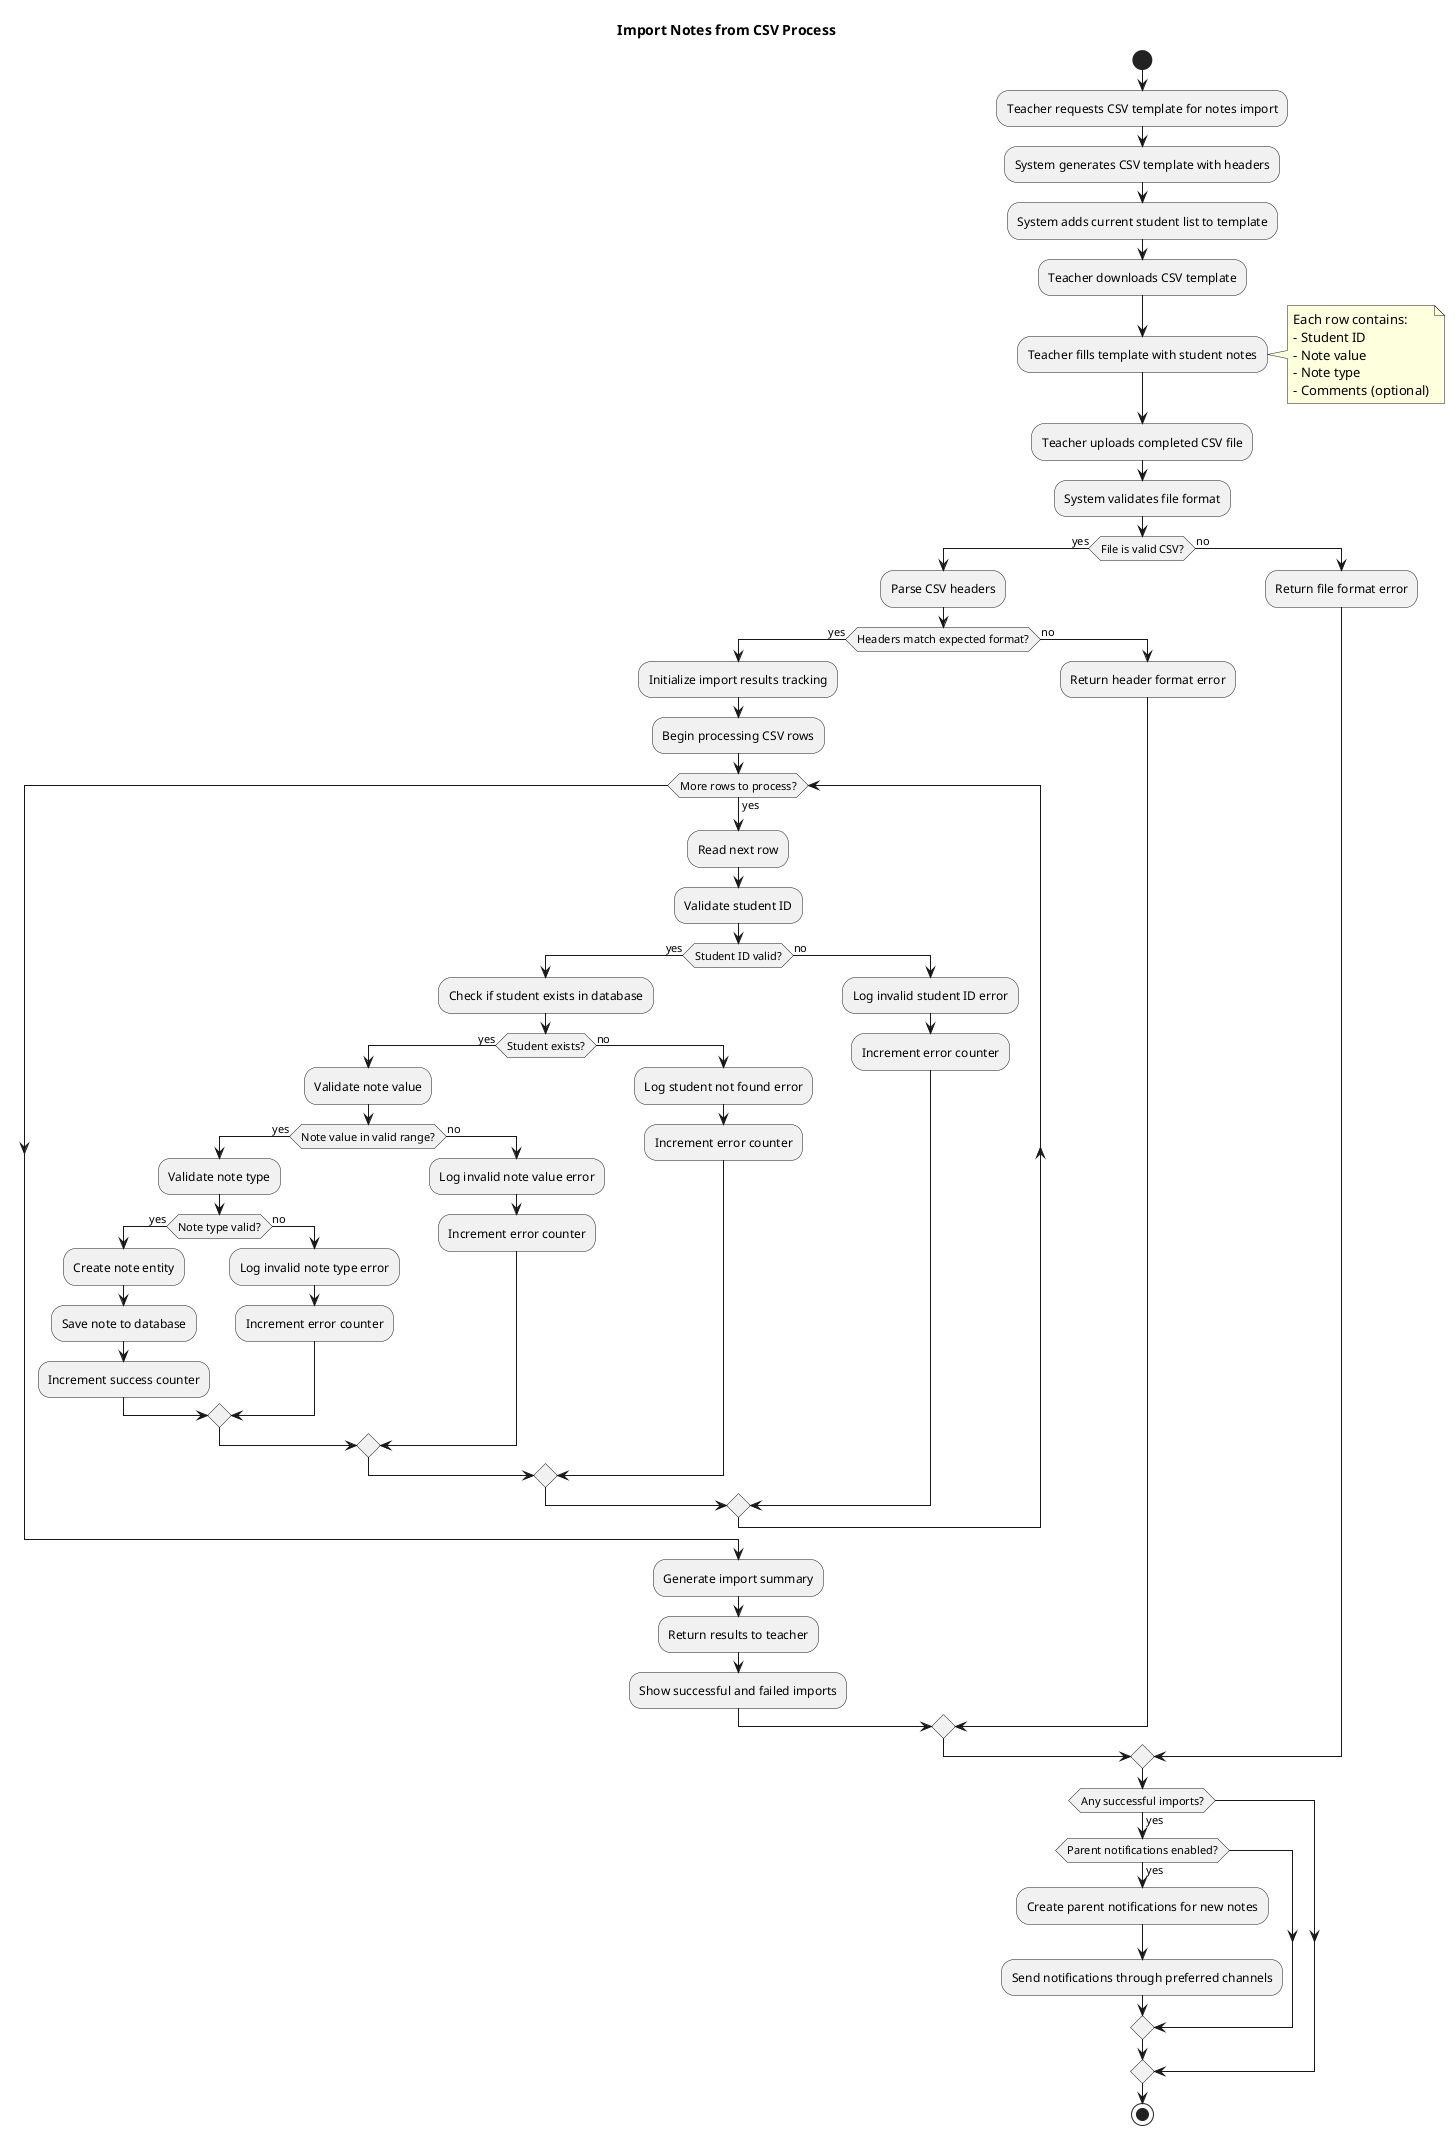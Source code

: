 @startuml Import Notes from CSV Process
title Import Notes from CSV Process

start
:Teacher requests CSV template for notes import;
:System generates CSV template with headers;
:System adds current student list to template;
:Teacher downloads CSV template;

:Teacher fills template with student notes;
note right
  Each row contains:
  - Student ID
  - Note value
  - Note type
  - Comments (optional)
end note

:Teacher uploads completed CSV file;

:System validates file format;
if (File is valid CSV?) then (yes)
  :Parse CSV headers;
  if (Headers match expected format?) then (yes)
    :Initialize import results tracking;
    :Begin processing CSV rows;
    
    while (More rows to process?) is (yes)
      :Read next row;
      
      :Validate student ID;
      if (Student ID valid?) then (yes)
        :Check if student exists in database;
        if (Student exists?) then (yes)
          :Validate note value;
          if (Note value in valid range?) then (yes)
            :Validate note type;
            if (Note type valid?) then (yes)
              :Create note entity;
              :Save note to database;
              :Increment success counter;
            else (no)
              :Log invalid note type error;
              :Increment error counter;
            endif
          else (no)
            :Log invalid note value error;
            :Increment error counter;
          endif
        else (no)
          :Log student not found error;
          :Increment error counter;
        endif
      else (no)
        :Log invalid student ID error;
        :Increment error counter;
      endif
    endwhile
    
    :Generate import summary;
    :Return results to teacher;
    :Show successful and failed imports;
    
  else (no)
    :Return header format error;
  endif
else (no)
  :Return file format error;
endif

if (Any successful imports?) then (yes)
  if (Parent notifications enabled?) then (yes)
    :Create parent notifications for new notes;
    :Send notifications through preferred channels;
  endif
endif

stop
@enduml
